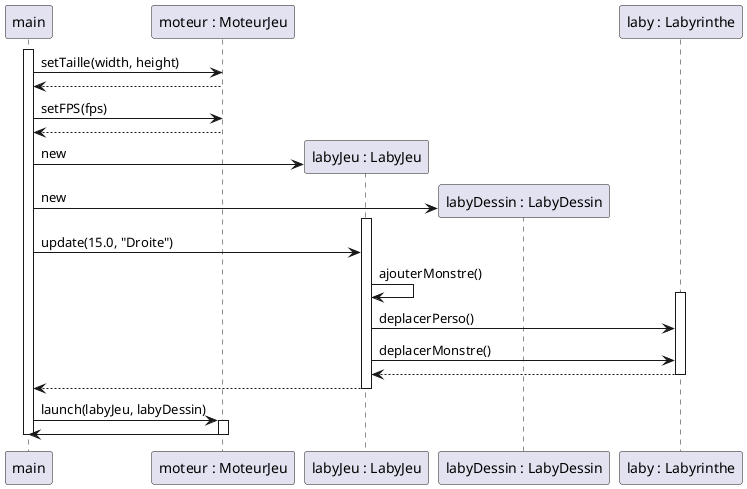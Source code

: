 @startuml
participant "main" as main
participant "moteur : MoteurJeu" as moteur
participant "labyJeu : LabyJeu" as labyJeu
participant "labyDessin : LabyDessin" as labyDessin
participant "laby : Labyrinthe" as laby


activate main
    main -> moteur : setTaille(width, height)
    moteur --> main
    main -> moteur : setFPS(fps)
    moteur --> main
    create labyJeu
    main -> labyJeu : new
    create labyDessin
    main -> labyDessin : new

    activate labyJeu
        main -> labyJeu : update(15.0, "Droite")
        labyJeu -> labyJeu : ajouterMonstre()
        activate laby
            labyJeu -> laby : deplacerPerso()
            labyJeu -> laby : deplacerMonstre()
            laby --> labyJeu
        deactivate laby

    labyJeu --> main
    deactivate labyJeu

    main -> moteur : launch(labyJeu, labyDessin)
    activate moteur
    moteur -> main
    deactivate moteur

deactivate main

@enduml